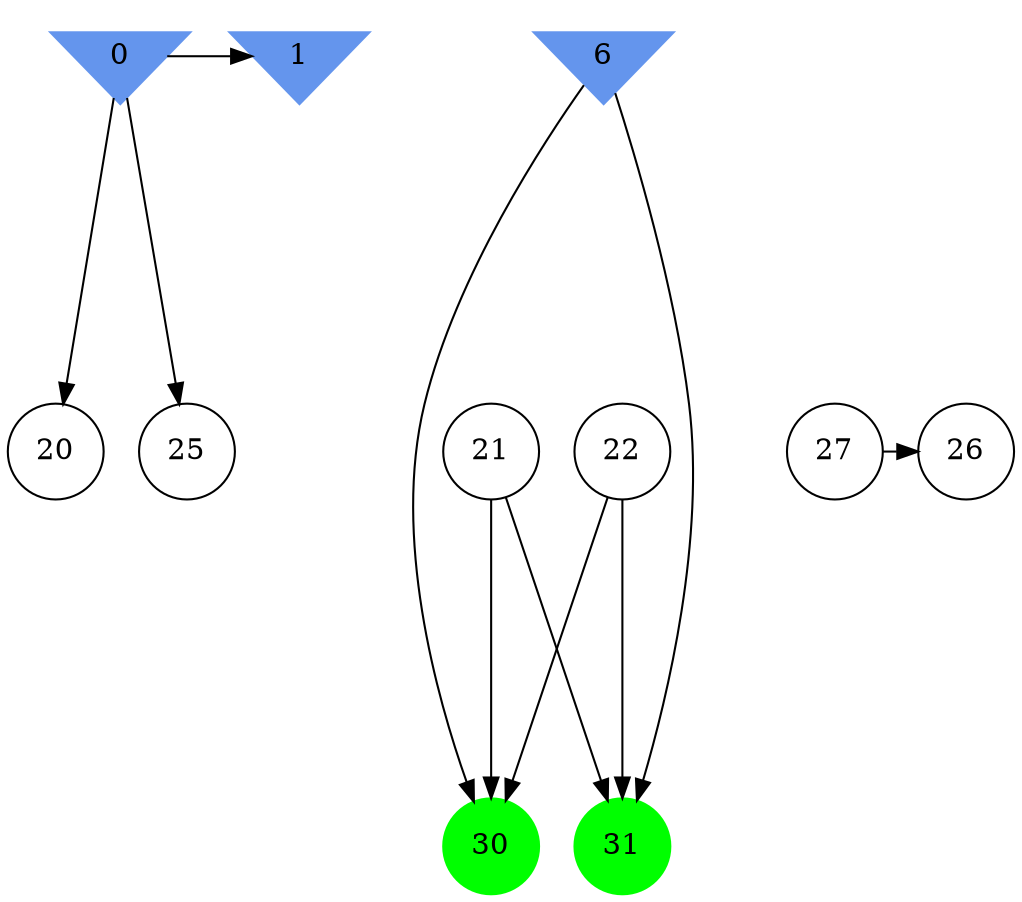 digraph brain {
	ranksep=2.0;
	0 [shape=invtriangle,style=filled,color=cornflowerblue];
	1 [shape=invtriangle,style=filled,color=cornflowerblue];
	6 [shape=invtriangle,style=filled,color=cornflowerblue];
	20 [shape=circle,color=black];
	21 [shape=circle,color=black];
	22 [shape=circle,color=black];
	25 [shape=circle,color=black];
	26 [shape=circle,color=black];
	27 [shape=circle,color=black];
	30 [shape=circle,style=filled,color=green];
	31 [shape=circle,style=filled,color=green];
	0	->	1;
	0	->	25;
	0	->	20;
	27	->	26;
	6	->	31;
	6	->	30;
	21	->	31;
	21	->	30;
	22	->	31;
	22	->	30;
	{ rank=same; 0; 1; 6; }
	{ rank=same; 20; 21; 22; 25; 26; 27; }
	{ rank=same; 30; 31; }
}
